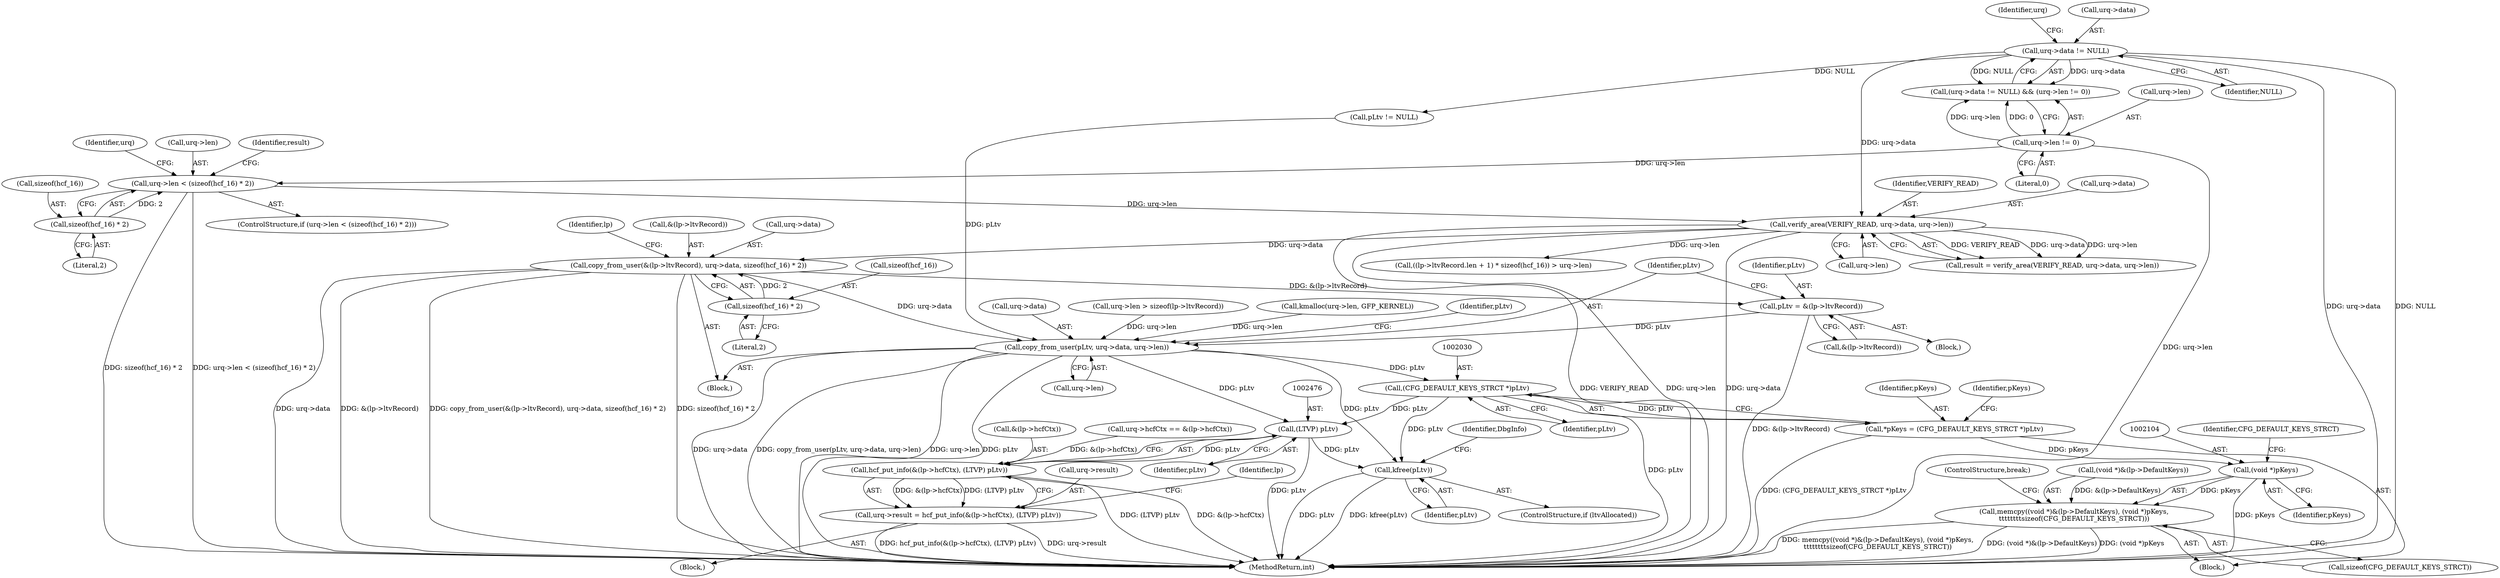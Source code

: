 digraph "0_linux_b5e2f339865fb443107e5b10603e53bbc92dc054_0@API" {
"1000293" [label="(Call,copy_from_user(&(lp->ltvRecord), urq->data, sizeof(hcf_16) * 2))"];
"1000268" [label="(Call,verify_area(VERIFY_READ, urq->data, urq->len))"];
"1000222" [label="(Call,urq->data != NULL)"];
"1000234" [label="(Call,urq->len < (sizeof(hcf_16) * 2))"];
"1000227" [label="(Call,urq->len != 0)"];
"1000238" [label="(Call,sizeof(hcf_16) * 2)"];
"1000301" [label="(Call,sizeof(hcf_16) * 2)"];
"1000394" [label="(Call,pLtv = &(lp->ltvRecord))"];
"1000400" [label="(Call,copy_from_user(pLtv, urq->data, urq->len))"];
"1002029" [label="(Call,(CFG_DEFAULT_KEYS_STRCT *)pLtv)"];
"1002027" [label="(Call,*pKeys = (CFG_DEFAULT_KEYS_STRCT *)pLtv)"];
"1002103" [label="(Call,(void *)pKeys)"];
"1002096" [label="(Call,memcpy((void *)&(lp->DefaultKeys), (void *)pKeys,\n\t\t\t\t\t\t\t\tsizeof(CFG_DEFAULT_KEYS_STRCT)))"];
"1002475" [label="(Call,(LTVP) pLtv)"];
"1002470" [label="(Call,hcf_put_info(&(lp->hcfCtx), (LTVP) pLtv))"];
"1002466" [label="(Call,urq->result = hcf_put_info(&(lp->hcfCtx), (LTVP) pLtv))"];
"1002483" [label="(Call,kfree(pLtv))"];
"1002027" [label="(Call,*pKeys = (CFG_DEFAULT_KEYS_STRCT *)pLtv)"];
"1002108" [label="(ControlStructure,break;)"];
"1000268" [label="(Call,verify_area(VERIFY_READ, urq->data, urq->len))"];
"1000306" [label="(Call,((lp->ltvRecord.len + 1) * sizeof(hcf_16)) > urq->len)"];
"1000269" [label="(Identifier,VERIFY_READ)"];
"1000228" [label="(Call,urq->len)"];
"1000227" [label="(Call,urq->len != 0)"];
"1002031" [label="(Identifier,pLtv)"];
"1002028" [label="(Identifier,pKeys)"];
"1002466" [label="(Call,urq->result = hcf_put_info(&(lp->hcfCtx), (LTVP) pLtv))"];
"1000234" [label="(Call,urq->len < (sizeof(hcf_16) * 2))"];
"1000245" [label="(Identifier,urq)"];
"1000401" [label="(Identifier,pLtv)"];
"1002103" [label="(Call,(void *)pKeys)"];
"1000229" [label="(Identifier,urq)"];
"1002029" [label="(Call,(CFG_DEFAULT_KEYS_STRCT *)pLtv)"];
"1000402" [label="(Call,urq->data)"];
"1000294" [label="(Call,&(lp->ltvRecord))"];
"1002520" [label="(MethodReturn,int)"];
"1000302" [label="(Call,sizeof(hcf_16))"];
"1000394" [label="(Call,pLtv = &(lp->ltvRecord))"];
"1000293" [label="(Call,copy_from_user(&(lp->ltvRecord), urq->data, sizeof(hcf_16) * 2))"];
"1000395" [label="(Identifier,pLtv)"];
"1000301" [label="(Call,sizeof(hcf_16) * 2)"];
"1000298" [label="(Call,urq->data)"];
"1000226" [label="(Identifier,NULL)"];
"1000342" [label="(Call,urq->len > sizeof(lp->ltvRecord))"];
"1002036" [label="(Identifier,pKeys)"];
"1002097" [label="(Call,(void *)&(lp->DefaultKeys))"];
"1002467" [label="(Call,urq->result)"];
"1002105" [label="(Identifier,pKeys)"];
"1000311" [label="(Identifier,lp)"];
"1000233" [label="(ControlStructure,if (urq->len < (sizeof(hcf_16) * 2)))"];
"1000270" [label="(Call,urq->data)"];
"1000241" [label="(Literal,2)"];
"1000239" [label="(Call,sizeof(hcf_16))"];
"1000353" [label="(Call,kmalloc(urq->len, GFP_KERNEL))"];
"1002096" [label="(Call,memcpy((void *)&(lp->DefaultKeys), (void *)pKeys,\n\t\t\t\t\t\t\t\tsizeof(CFG_DEFAULT_KEYS_STRCT)))"];
"1002470" [label="(Call,hcf_put_info(&(lp->hcfCtx), (LTVP) pLtv))"];
"1002471" [label="(Call,&(lp->hcfCtx))"];
"1000235" [label="(Call,urq->len)"];
"1002484" [label="(Identifier,pLtv)"];
"1000405" [label="(Call,urq->len)"];
"1002481" [label="(ControlStructure,if (ltvAllocated))"];
"1000267" [label="(Identifier,result)"];
"1000410" [label="(Identifier,pLtv)"];
"1002477" [label="(Identifier,pLtv)"];
"1000232" [label="(Block,)"];
"1000396" [label="(Call,&(lp->ltvRecord))"];
"1000238" [label="(Call,sizeof(hcf_16) * 2)"];
"1000222" [label="(Call,urq->data != NULL)"];
"1002475" [label="(Call,(LTVP) pLtv)"];
"1000221" [label="(Call,(urq->data != NULL) && (urq->len != 0))"];
"1002107" [label="(Identifier,CFG_DEFAULT_KEYS_STRCT)"];
"1000207" [label="(Call,urq->hcfCtx == &(lp->hcfCtx))"];
"1002479" [label="(Identifier,lp)"];
"1000359" [label="(Call,pLtv != NULL)"];
"1000231" [label="(Literal,0)"];
"1000393" [label="(Block,)"];
"1000273" [label="(Call,urq->len)"];
"1000304" [label="(Literal,2)"];
"1000266" [label="(Call,result = verify_area(VERIFY_READ, urq->data, urq->len))"];
"1000400" [label="(Call,copy_from_user(pLtv, urq->data, urq->len))"];
"1000223" [label="(Call,urq->data)"];
"1002483" [label="(Call,kfree(pLtv))"];
"1002517" [label="(Identifier,DbgInfo)"];
"1002025" [label="(Block,)"];
"1002106" [label="(Call,sizeof(CFG_DEFAULT_KEYS_STRCT))"];
"1002387" [label="(Block,)"];
"1000293" -> "1000232"  [label="AST: "];
"1000293" -> "1000301"  [label="CFG: "];
"1000294" -> "1000293"  [label="AST: "];
"1000298" -> "1000293"  [label="AST: "];
"1000301" -> "1000293"  [label="AST: "];
"1000311" -> "1000293"  [label="CFG: "];
"1000293" -> "1002520"  [label="DDG: urq->data"];
"1000293" -> "1002520"  [label="DDG: &(lp->ltvRecord)"];
"1000293" -> "1002520"  [label="DDG: copy_from_user(&(lp->ltvRecord), urq->data, sizeof(hcf_16) * 2)"];
"1000293" -> "1002520"  [label="DDG: sizeof(hcf_16) * 2"];
"1000268" -> "1000293"  [label="DDG: urq->data"];
"1000301" -> "1000293"  [label="DDG: 2"];
"1000293" -> "1000394"  [label="DDG: &(lp->ltvRecord)"];
"1000293" -> "1000400"  [label="DDG: urq->data"];
"1000268" -> "1000266"  [label="AST: "];
"1000268" -> "1000273"  [label="CFG: "];
"1000269" -> "1000268"  [label="AST: "];
"1000270" -> "1000268"  [label="AST: "];
"1000273" -> "1000268"  [label="AST: "];
"1000266" -> "1000268"  [label="CFG: "];
"1000268" -> "1002520"  [label="DDG: VERIFY_READ"];
"1000268" -> "1002520"  [label="DDG: urq->len"];
"1000268" -> "1002520"  [label="DDG: urq->data"];
"1000268" -> "1000266"  [label="DDG: VERIFY_READ"];
"1000268" -> "1000266"  [label="DDG: urq->data"];
"1000268" -> "1000266"  [label="DDG: urq->len"];
"1000222" -> "1000268"  [label="DDG: urq->data"];
"1000234" -> "1000268"  [label="DDG: urq->len"];
"1000268" -> "1000306"  [label="DDG: urq->len"];
"1000222" -> "1000221"  [label="AST: "];
"1000222" -> "1000226"  [label="CFG: "];
"1000223" -> "1000222"  [label="AST: "];
"1000226" -> "1000222"  [label="AST: "];
"1000229" -> "1000222"  [label="CFG: "];
"1000221" -> "1000222"  [label="CFG: "];
"1000222" -> "1002520"  [label="DDG: urq->data"];
"1000222" -> "1002520"  [label="DDG: NULL"];
"1000222" -> "1000221"  [label="DDG: urq->data"];
"1000222" -> "1000221"  [label="DDG: NULL"];
"1000222" -> "1000359"  [label="DDG: NULL"];
"1000234" -> "1000233"  [label="AST: "];
"1000234" -> "1000238"  [label="CFG: "];
"1000235" -> "1000234"  [label="AST: "];
"1000238" -> "1000234"  [label="AST: "];
"1000245" -> "1000234"  [label="CFG: "];
"1000267" -> "1000234"  [label="CFG: "];
"1000234" -> "1002520"  [label="DDG: sizeof(hcf_16) * 2"];
"1000234" -> "1002520"  [label="DDG: urq->len < (sizeof(hcf_16) * 2)"];
"1000227" -> "1000234"  [label="DDG: urq->len"];
"1000238" -> "1000234"  [label="DDG: 2"];
"1000227" -> "1000221"  [label="AST: "];
"1000227" -> "1000231"  [label="CFG: "];
"1000228" -> "1000227"  [label="AST: "];
"1000231" -> "1000227"  [label="AST: "];
"1000221" -> "1000227"  [label="CFG: "];
"1000227" -> "1002520"  [label="DDG: urq->len"];
"1000227" -> "1000221"  [label="DDG: urq->len"];
"1000227" -> "1000221"  [label="DDG: 0"];
"1000238" -> "1000241"  [label="CFG: "];
"1000239" -> "1000238"  [label="AST: "];
"1000241" -> "1000238"  [label="AST: "];
"1000301" -> "1000304"  [label="CFG: "];
"1000302" -> "1000301"  [label="AST: "];
"1000304" -> "1000301"  [label="AST: "];
"1000394" -> "1000393"  [label="AST: "];
"1000394" -> "1000396"  [label="CFG: "];
"1000395" -> "1000394"  [label="AST: "];
"1000396" -> "1000394"  [label="AST: "];
"1000401" -> "1000394"  [label="CFG: "];
"1000394" -> "1002520"  [label="DDG: &(lp->ltvRecord)"];
"1000394" -> "1000400"  [label="DDG: pLtv"];
"1000400" -> "1000232"  [label="AST: "];
"1000400" -> "1000405"  [label="CFG: "];
"1000401" -> "1000400"  [label="AST: "];
"1000402" -> "1000400"  [label="AST: "];
"1000405" -> "1000400"  [label="AST: "];
"1000410" -> "1000400"  [label="CFG: "];
"1000400" -> "1002520"  [label="DDG: urq->len"];
"1000400" -> "1002520"  [label="DDG: pLtv"];
"1000400" -> "1002520"  [label="DDG: urq->data"];
"1000400" -> "1002520"  [label="DDG: copy_from_user(pLtv, urq->data, urq->len)"];
"1000359" -> "1000400"  [label="DDG: pLtv"];
"1000342" -> "1000400"  [label="DDG: urq->len"];
"1000353" -> "1000400"  [label="DDG: urq->len"];
"1000400" -> "1002029"  [label="DDG: pLtv"];
"1000400" -> "1002475"  [label="DDG: pLtv"];
"1000400" -> "1002483"  [label="DDG: pLtv"];
"1002029" -> "1002027"  [label="AST: "];
"1002029" -> "1002031"  [label="CFG: "];
"1002030" -> "1002029"  [label="AST: "];
"1002031" -> "1002029"  [label="AST: "];
"1002027" -> "1002029"  [label="CFG: "];
"1002029" -> "1002520"  [label="DDG: pLtv"];
"1002029" -> "1002027"  [label="DDG: pLtv"];
"1002029" -> "1002475"  [label="DDG: pLtv"];
"1002029" -> "1002483"  [label="DDG: pLtv"];
"1002027" -> "1002025"  [label="AST: "];
"1002028" -> "1002027"  [label="AST: "];
"1002036" -> "1002027"  [label="CFG: "];
"1002027" -> "1002520"  [label="DDG: (CFG_DEFAULT_KEYS_STRCT *)pLtv"];
"1002027" -> "1002103"  [label="DDG: pKeys"];
"1002103" -> "1002096"  [label="AST: "];
"1002103" -> "1002105"  [label="CFG: "];
"1002104" -> "1002103"  [label="AST: "];
"1002105" -> "1002103"  [label="AST: "];
"1002107" -> "1002103"  [label="CFG: "];
"1002103" -> "1002520"  [label="DDG: pKeys"];
"1002103" -> "1002096"  [label="DDG: pKeys"];
"1002096" -> "1002025"  [label="AST: "];
"1002096" -> "1002106"  [label="CFG: "];
"1002097" -> "1002096"  [label="AST: "];
"1002106" -> "1002096"  [label="AST: "];
"1002108" -> "1002096"  [label="CFG: "];
"1002096" -> "1002520"  [label="DDG: (void *)&(lp->DefaultKeys)"];
"1002096" -> "1002520"  [label="DDG: (void *)pKeys"];
"1002096" -> "1002520"  [label="DDG: memcpy((void *)&(lp->DefaultKeys), (void *)pKeys,\n\t\t\t\t\t\t\t\tsizeof(CFG_DEFAULT_KEYS_STRCT))"];
"1002097" -> "1002096"  [label="DDG: &(lp->DefaultKeys)"];
"1002475" -> "1002470"  [label="AST: "];
"1002475" -> "1002477"  [label="CFG: "];
"1002476" -> "1002475"  [label="AST: "];
"1002477" -> "1002475"  [label="AST: "];
"1002470" -> "1002475"  [label="CFG: "];
"1002475" -> "1002520"  [label="DDG: pLtv"];
"1002475" -> "1002470"  [label="DDG: pLtv"];
"1002475" -> "1002483"  [label="DDG: pLtv"];
"1002470" -> "1002466"  [label="AST: "];
"1002471" -> "1002470"  [label="AST: "];
"1002466" -> "1002470"  [label="CFG: "];
"1002470" -> "1002520"  [label="DDG: (LTVP) pLtv"];
"1002470" -> "1002520"  [label="DDG: &(lp->hcfCtx)"];
"1002470" -> "1002466"  [label="DDG: &(lp->hcfCtx)"];
"1002470" -> "1002466"  [label="DDG: (LTVP) pLtv"];
"1000207" -> "1002470"  [label="DDG: &(lp->hcfCtx)"];
"1002466" -> "1002387"  [label="AST: "];
"1002467" -> "1002466"  [label="AST: "];
"1002479" -> "1002466"  [label="CFG: "];
"1002466" -> "1002520"  [label="DDG: hcf_put_info(&(lp->hcfCtx), (LTVP) pLtv)"];
"1002466" -> "1002520"  [label="DDG: urq->result"];
"1002483" -> "1002481"  [label="AST: "];
"1002483" -> "1002484"  [label="CFG: "];
"1002484" -> "1002483"  [label="AST: "];
"1002517" -> "1002483"  [label="CFG: "];
"1002483" -> "1002520"  [label="DDG: pLtv"];
"1002483" -> "1002520"  [label="DDG: kfree(pLtv)"];
}
